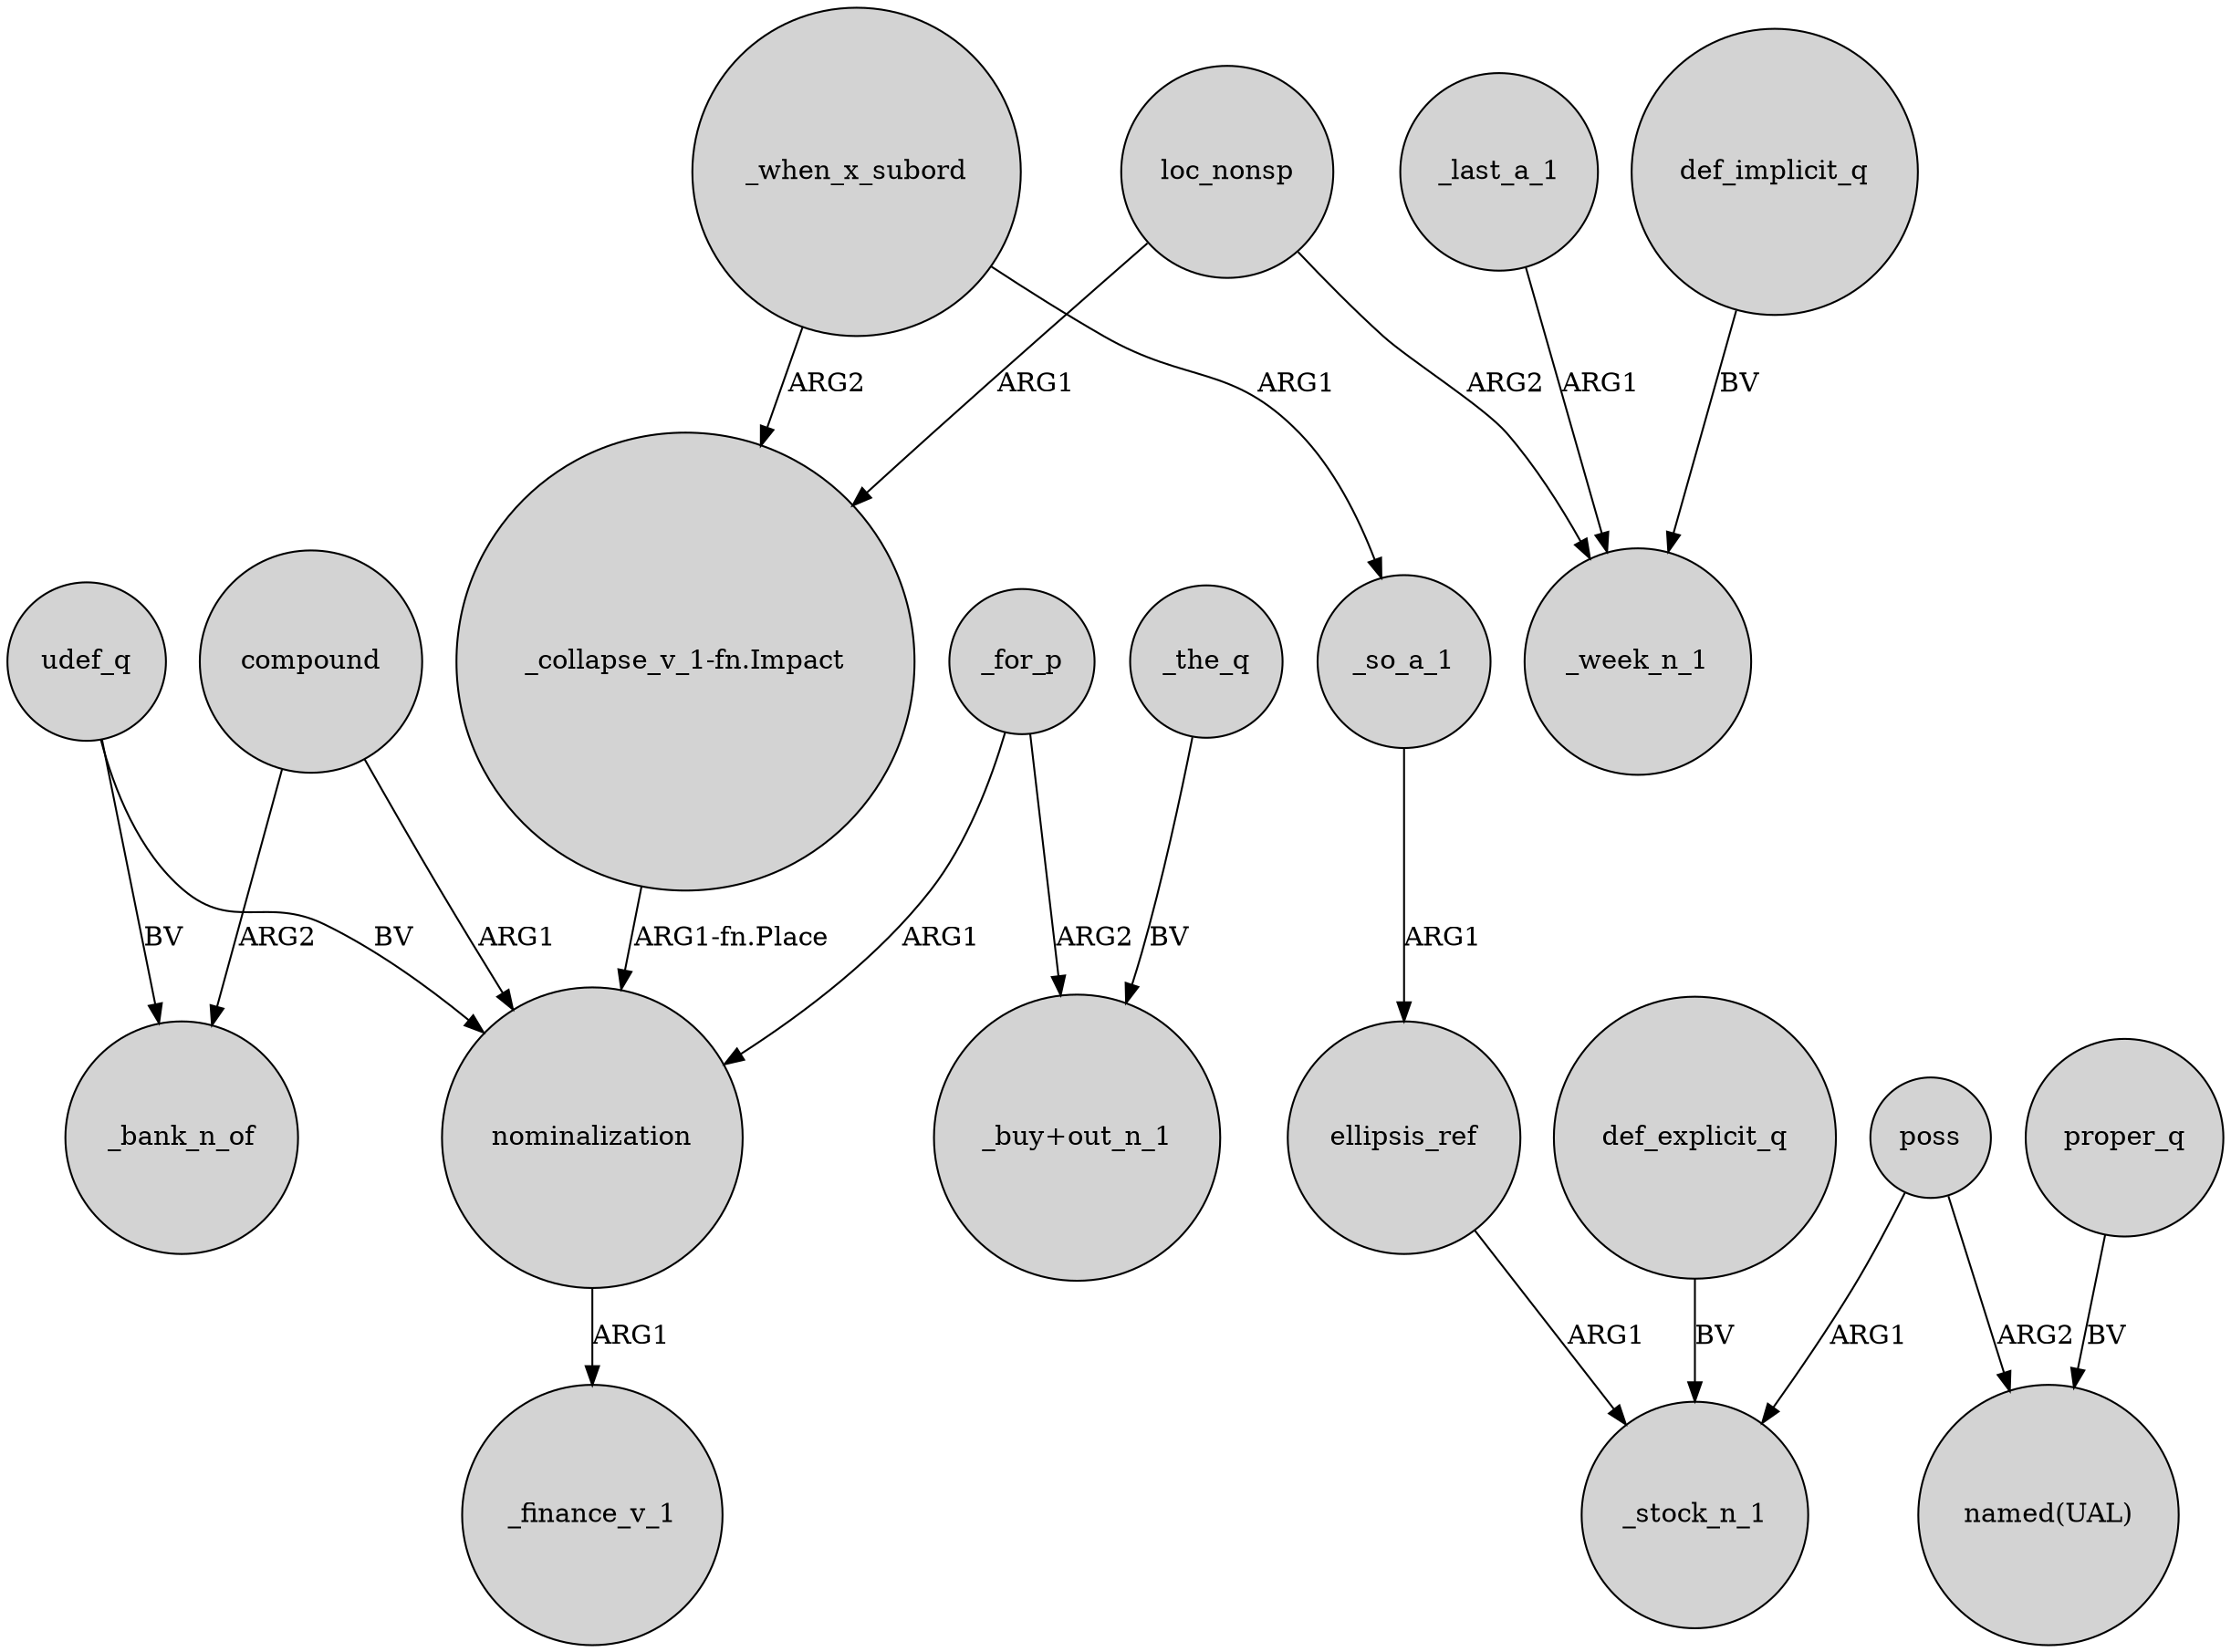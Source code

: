digraph {
	node [shape=circle style=filled]
	nominalization -> _finance_v_1 [label=ARG1]
	_so_a_1 -> ellipsis_ref [label=ARG1]
	udef_q -> nominalization [label=BV]
	def_explicit_q -> _stock_n_1 [label=BV]
	udef_q -> _bank_n_of [label=BV]
	loc_nonsp -> _week_n_1 [label=ARG2]
	_for_p -> "_buy+out_n_1" [label=ARG2]
	poss -> "named(UAL)" [label=ARG2]
	proper_q -> "named(UAL)" [label=BV]
	ellipsis_ref -> _stock_n_1 [label=ARG1]
	compound -> nominalization [label=ARG1]
	"_collapse_v_1-fn.Impact" -> nominalization [label="ARG1-fn.Place"]
	_when_x_subord -> _so_a_1 [label=ARG1]
	_when_x_subord -> "_collapse_v_1-fn.Impact" [label=ARG2]
	_last_a_1 -> _week_n_1 [label=ARG1]
	poss -> _stock_n_1 [label=ARG1]
	def_implicit_q -> _week_n_1 [label=BV]
	loc_nonsp -> "_collapse_v_1-fn.Impact" [label=ARG1]
	_for_p -> nominalization [label=ARG1]
	_the_q -> "_buy+out_n_1" [label=BV]
	compound -> _bank_n_of [label=ARG2]
}
